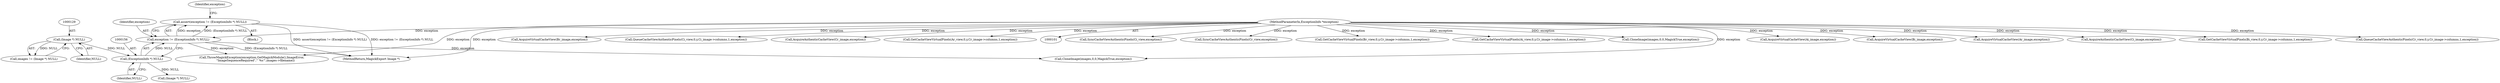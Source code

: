 digraph "0_ImageMagick6_19651f3db63fa1511ed83a348c4c82fa553f8d01_0@API" {
"1000152" [label="(Call,assert(exception != (ExceptionInfo *) NULL))"];
"1000153" [label="(Call,exception != (ExceptionInfo *) NULL)"];
"1000104" [label="(MethodParameterIn,ExceptionInfo *exception)"];
"1000155" [label="(Call,(ExceptionInfo *) NULL)"];
"1000128" [label="(Call,(Image *) NULL)"];
"1001656" [label="(Call,SyncCacheViewAuthenticPixels(Ci_view,exception))"];
"1000175" [label="(Call,ThrowMagickException(exception,GetMagickModule(),ImageError,\n        \"ImageSequenceRequired\",\"`%s'\",images->filename))"];
"1000157" [label="(Identifier,NULL)"];
"1000154" [label="(Identifier,exception)"];
"1000105" [label="(Block,)"];
"1000153" [label="(Call,exception != (ExceptionInfo *) NULL)"];
"1001665" [label="(Call,SyncCacheViewAuthenticPixels(Cr_view,exception))"];
"1000155" [label="(Call,(ExceptionInfo *) NULL)"];
"1000161" [label="(Identifier,exception)"];
"1000422" [label="(Call,GetCacheViewVirtualPixels(Br_view,0,y,Cr_image->columns,1,exception))"];
"1000411" [label="(Call,GetCacheViewVirtualPixels(Ai_view,0,y,Cr_image->columns,1,exception))"];
"1000233" [label="(Call,CloneImage(images,0,0,MagickTrue,exception))"];
"1000347" [label="(Call,AcquireVirtualCacheView(Ai_image,exception))"];
"1000169" [label="(Call,(Image *) NULL)"];
"1000357" [label="(Call,AcquireVirtualCacheView(Bi_image,exception))"];
"1000342" [label="(Call,AcquireVirtualCacheView(Ar_image,exception))"];
"1000367" [label="(Call,AcquireAuthenticCacheView(Ci_image,exception))"];
"1000104" [label="(MethodParameterIn,ExceptionInfo *exception)"];
"1000128" [label="(Call,(Image *) NULL)"];
"1000152" [label="(Call,assert(exception != (ExceptionInfo *) NULL))"];
"1000126" [label="(Call,images != (Image *) NULL)"];
"1000433" [label="(Call,GetCacheViewVirtualPixels(Bi_view,0,y,Cr_image->columns,1,exception))"];
"1000444" [label="(Call,QueueCacheViewAuthenticPixels(Cr_view,0,y,Cr_image->columns,1,exception))"];
"1000352" [label="(Call,AcquireVirtualCacheView(Br_image,exception))"];
"1000130" [label="(Identifier,NULL)"];
"1001734" [label="(MethodReturn,MagickExport Image *)"];
"1000455" [label="(Call,QueueCacheViewAuthenticPixels(Ci_view,0,y,Ci_image->columns,1,exception))"];
"1000190" [label="(Call,CloneImage(images,0,0,MagickTrue,exception))"];
"1000362" [label="(Call,AcquireAuthenticCacheView(Cr_image,exception))"];
"1000400" [label="(Call,GetCacheViewVirtualPixels(Ar_view,0,y,Cr_image->columns,1,exception))"];
"1000152" -> "1000105"  [label="AST: "];
"1000152" -> "1000153"  [label="CFG: "];
"1000153" -> "1000152"  [label="AST: "];
"1000161" -> "1000152"  [label="CFG: "];
"1000152" -> "1001734"  [label="DDG: assert(exception != (ExceptionInfo *) NULL)"];
"1000152" -> "1001734"  [label="DDG: exception != (ExceptionInfo *) NULL"];
"1000153" -> "1000152"  [label="DDG: exception"];
"1000153" -> "1000152"  [label="DDG: (ExceptionInfo *) NULL"];
"1000153" -> "1000155"  [label="CFG: "];
"1000154" -> "1000153"  [label="AST: "];
"1000155" -> "1000153"  [label="AST: "];
"1000153" -> "1001734"  [label="DDG: (ExceptionInfo *) NULL"];
"1000104" -> "1000153"  [label="DDG: exception"];
"1000155" -> "1000153"  [label="DDG: NULL"];
"1000153" -> "1000175"  [label="DDG: exception"];
"1000153" -> "1000190"  [label="DDG: exception"];
"1000104" -> "1000101"  [label="AST: "];
"1000104" -> "1001734"  [label="DDG: exception"];
"1000104" -> "1000175"  [label="DDG: exception"];
"1000104" -> "1000190"  [label="DDG: exception"];
"1000104" -> "1000233"  [label="DDG: exception"];
"1000104" -> "1000342"  [label="DDG: exception"];
"1000104" -> "1000347"  [label="DDG: exception"];
"1000104" -> "1000352"  [label="DDG: exception"];
"1000104" -> "1000357"  [label="DDG: exception"];
"1000104" -> "1000362"  [label="DDG: exception"];
"1000104" -> "1000367"  [label="DDG: exception"];
"1000104" -> "1000400"  [label="DDG: exception"];
"1000104" -> "1000411"  [label="DDG: exception"];
"1000104" -> "1000422"  [label="DDG: exception"];
"1000104" -> "1000433"  [label="DDG: exception"];
"1000104" -> "1000444"  [label="DDG: exception"];
"1000104" -> "1000455"  [label="DDG: exception"];
"1000104" -> "1001656"  [label="DDG: exception"];
"1000104" -> "1001665"  [label="DDG: exception"];
"1000155" -> "1000157"  [label="CFG: "];
"1000156" -> "1000155"  [label="AST: "];
"1000157" -> "1000155"  [label="AST: "];
"1000128" -> "1000155"  [label="DDG: NULL"];
"1000155" -> "1000169"  [label="DDG: NULL"];
"1000128" -> "1000126"  [label="AST: "];
"1000128" -> "1000130"  [label="CFG: "];
"1000129" -> "1000128"  [label="AST: "];
"1000130" -> "1000128"  [label="AST: "];
"1000126" -> "1000128"  [label="CFG: "];
"1000128" -> "1000126"  [label="DDG: NULL"];
}
